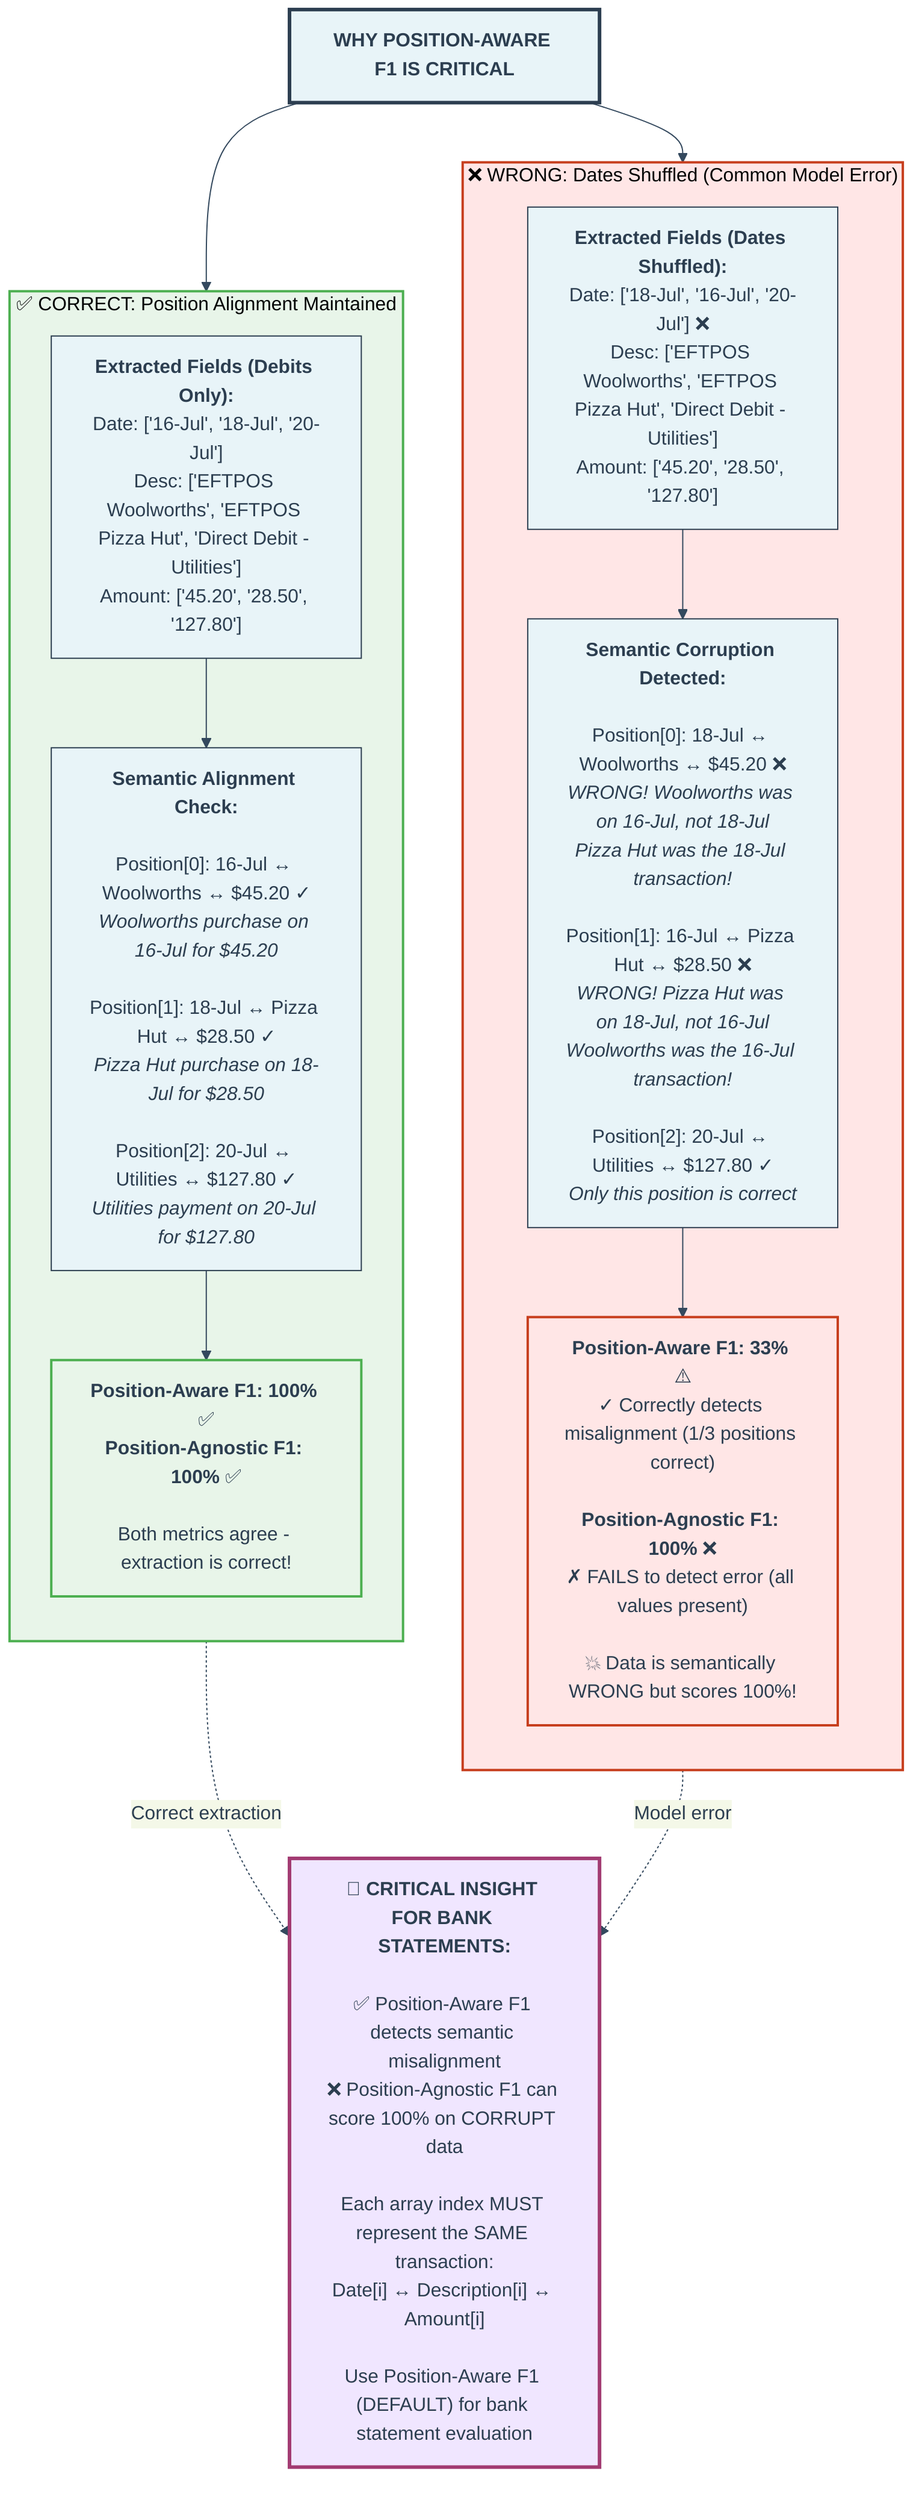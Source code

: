 %%{init: {'theme':'base', 'themeVariables': { 'primaryColor':'#E8F4F8','primaryTextColor':'#2C3E50','primaryBorderColor':'#2C3E50','lineColor':'#34495E'}}}%%
flowchart TB
    Header["<b>WHY POSITION-AWARE F1 IS CRITICAL</b>"]

    Header --> Correct
    Header --> Wrong

    subgraph Correct["✅ CORRECT: Position Alignment Maintained"]
        direction TB
        C1["<b>Extracted Fields (Debits Only):</b><br/>Date: ['16-Jul', '18-Jul', '20-Jul']<br/>Desc: ['EFTPOS Woolworths', 'EFTPOS Pizza Hut', 'Direct Debit - Utilities']<br/>Amount: ['45.20', '28.50', '127.80']"]
        C2["<b>Semantic Alignment Check:</b><br/><br/>Position[0]: 16-Jul ↔ Woolworths ↔ $45.20 ✓<br/><i>Woolworths purchase on 16-Jul for $45.20</i><br/><br/>Position[1]: 18-Jul ↔ Pizza Hut ↔ $28.50 ✓<br/><i>Pizza Hut purchase on 18-Jul for $28.50</i><br/><br/>Position[2]: 20-Jul ↔ Utilities ↔ $127.80 ✓<br/><i>Utilities payment on 20-Jul for $127.80</i>"]
        C3["<b>Position-Aware F1: 100%</b> ✅<br/><b>Position-Agnostic F1: 100%</b> ✅<br/><br/>Both metrics agree - extraction is correct!"]
        C1 --> C2 --> C3
    end

    subgraph Wrong["❌ WRONG: Dates Shuffled (Common Model Error)"]
        direction TB
        W1["<b>Extracted Fields (Dates Shuffled):</b><br/>Date: ['18-Jul', '16-Jul', '20-Jul'] ❌<br/>Desc: ['EFTPOS Woolworths', 'EFTPOS Pizza Hut', 'Direct Debit - Utilities']<br/>Amount: ['45.20', '28.50', '127.80']"]
        W2["<b>Semantic Corruption Detected:</b><br/><br/>Position[0]: 18-Jul ↔ Woolworths ↔ $45.20 ❌<br/><i>WRONG! Woolworths was on 16-Jul, not 18-Jul</i><br/><i>Pizza Hut was the 18-Jul transaction!</i><br/><br/>Position[1]: 16-Jul ↔ Pizza Hut ↔ $28.50 ❌<br/><i>WRONG! Pizza Hut was on 18-Jul, not 16-Jul</i><br/><i>Woolworths was the 16-Jul transaction!</i><br/><br/>Position[2]: 20-Jul ↔ Utilities ↔ $127.80 ✓<br/><i>Only this position is correct</i>"]
        W3["<b>Position-Aware F1: 33%</b> ⚠️<br/>✓ Correctly detects misalignment (1/3 positions correct)<br/><br/><b>Position-Agnostic F1: 100%</b> ❌<br/>✗ FAILS to detect error (all values present)<br/><br/>💥 Data is semantically WRONG but scores 100%!"]
        W1 --> W2 --> W3
    end

    Conclusion["<b>🎯 CRITICAL INSIGHT FOR BANK STATEMENTS:</b><br/><br/>✅ Position-Aware F1 detects semantic misalignment<br/>❌ Position-Agnostic F1 can score 100% on CORRUPT data<br/><br/>Each array index MUST represent the SAME transaction:<br/>Date[i] ↔ Description[i] ↔ Amount[i]<br/><br/>Use Position-Aware F1 (DEFAULT) for bank statement evaluation"]

    Correct -.Correct extraction.-> Conclusion
    Wrong -.Model error.-> Conclusion

    style Header fill:#E8F4F8,stroke:#2C3E50,stroke-width:3px
    style Correct fill:#E8F5E9,stroke:#4CAF50,stroke-width:2px
    style Wrong fill:#FFE6E6,stroke:#C73E1D,stroke-width:2px
    style C3 fill:#E8F5E9,stroke:#4CAF50,stroke-width:2px
    style W3 fill:#FFE6E6,stroke:#C73E1D,stroke-width:2px
    style Conclusion fill:#F0E6FF,stroke:#A23B72,stroke-width:3px